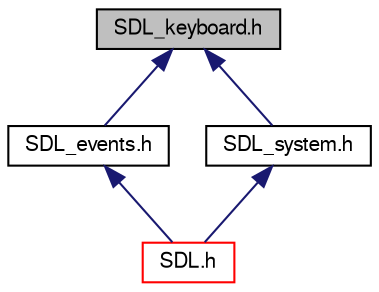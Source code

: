 digraph "SDL_keyboard.h"
{
  edge [fontname="FreeSans",fontsize="10",labelfontname="FreeSans",labelfontsize="10"];
  node [fontname="FreeSans",fontsize="10",shape=record];
  Node1 [label="SDL_keyboard.h",height=0.2,width=0.4,color="black", fillcolor="grey75", style="filled" fontcolor="black"];
  Node1 -> Node2 [dir="back",color="midnightblue",fontsize="10",style="solid",fontname="FreeSans"];
  Node2 [label="SDL_events.h",height=0.2,width=0.4,color="black", fillcolor="white", style="filled",URL="$d9/d42/_s_d_l__events_8h.html"];
  Node2 -> Node3 [dir="back",color="midnightblue",fontsize="10",style="solid",fontname="FreeSans"];
  Node3 [label="SDL.h",height=0.2,width=0.4,color="red", fillcolor="white", style="filled",URL="$de/ddc/_s_d_l_8h.html"];
  Node1 -> Node4 [dir="back",color="midnightblue",fontsize="10",style="solid",fontname="FreeSans"];
  Node4 [label="SDL_system.h",height=0.2,width=0.4,color="black", fillcolor="white", style="filled",URL="$d9/d7c/_s_d_l__system_8h.html"];
  Node4 -> Node3 [dir="back",color="midnightblue",fontsize="10",style="solid",fontname="FreeSans"];
}
